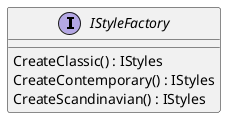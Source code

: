 @startuml
interface IStyleFactory {
    CreateClassic() : IStyles
    CreateContemporary() : IStyles
    CreateScandinavian() : IStyles
}
@enduml
